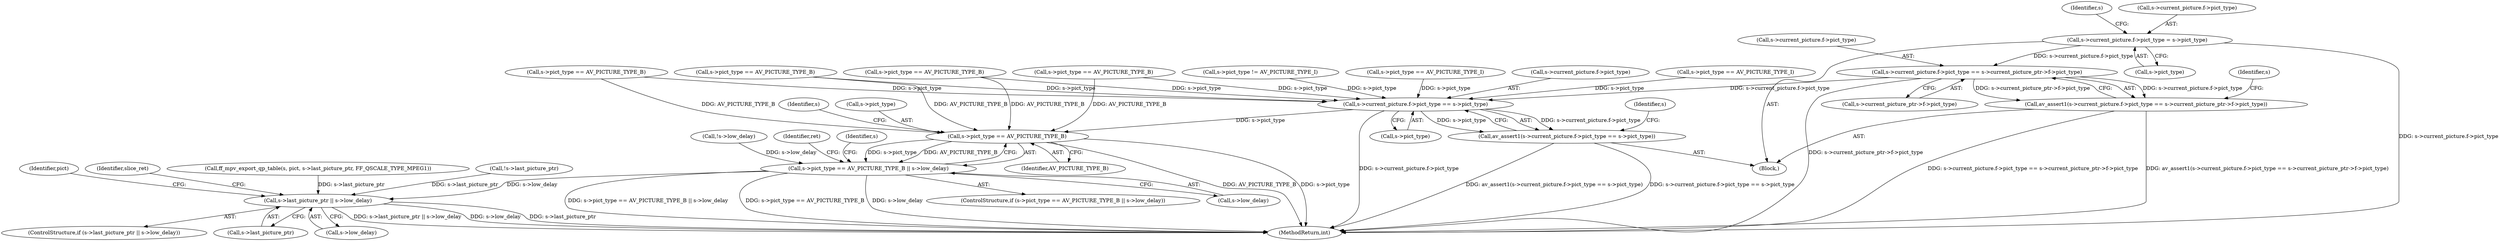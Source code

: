 digraph "0_FFmpeg_bd27a9364ca274ca97f1df6d984e88a0700fb235_0@pointer" {
"1000778" [label="(Call,s->current_picture.f->pict_type = s->pict_type)"];
"1001234" [label="(Call,s->current_picture.f->pict_type == s->current_picture_ptr->f->pict_type)"];
"1001233" [label="(Call,av_assert1(s->current_picture.f->pict_type == s->current_picture_ptr->f->pict_type))"];
"1001250" [label="(Call,s->current_picture.f->pict_type == s->pict_type)"];
"1001249" [label="(Call,av_assert1(s->current_picture.f->pict_type == s->pict_type))"];
"1001263" [label="(Call,s->pict_type == AV_PICTURE_TYPE_B)"];
"1001262" [label="(Call,s->pict_type == AV_PICTURE_TYPE_B || s->low_delay)"];
"1001333" [label="(Call,s->last_picture_ptr || s->low_delay)"];
"1001235" [label="(Call,s->current_picture.f->pict_type)"];
"1001275" [label="(Identifier,ret)"];
"1001254" [label="(Identifier,s)"];
"1001233" [label="(Call,av_assert1(s->current_picture.f->pict_type == s->current_picture_ptr->f->pict_type))"];
"1000841" [label="(Call,s->pict_type != AV_PICTURE_TYPE_I)"];
"1001262" [label="(Call,s->pict_type == AV_PICTURE_TYPE_B || s->low_delay)"];
"1000793" [label="(Identifier,s)"];
"1001149" [label="(Call,s->pict_type == AV_PICTURE_TYPE_I)"];
"1001302" [label="(Identifier,s)"];
"1000809" [label="(Call,s->pict_type == AV_PICTURE_TYPE_B)"];
"1001332" [label="(ControlStructure,if (s->last_picture_ptr || s->low_delay))"];
"1001265" [label="(Identifier,s)"];
"1001325" [label="(Call,ff_mpv_export_qp_table(s, pict, s->last_picture_ptr, FF_QSCALE_TYPE_MPEG1))"];
"1001249" [label="(Call,av_assert1(s->current_picture.f->pict_type == s->pict_type))"];
"1001258" [label="(Call,s->pict_type)"];
"1000778" [label="(Call,s->current_picture.f->pict_type = s->pict_type)"];
"1000861" [label="(Call,s->pict_type == AV_PICTURE_TYPE_B)"];
"1000804" [label="(Call,!s->last_picture_ptr)"];
"1001250" [label="(Call,s->current_picture.f->pict_type == s->pict_type)"];
"1000646" [label="(Call,!s->low_delay)"];
"1001334" [label="(Call,s->last_picture_ptr)"];
"1001268" [label="(Call,s->low_delay)"];
"1001333" [label="(Call,s->last_picture_ptr || s->low_delay)"];
"1001269" [label="(Identifier,s)"];
"1000115" [label="(Block,)"];
"1001263" [label="(Call,s->pict_type == AV_PICTURE_TYPE_B)"];
"1001474" [label="(MethodReturn,int)"];
"1000779" [label="(Call,s->current_picture.f->pict_type)"];
"1001267" [label="(Identifier,AV_PICTURE_TYPE_B)"];
"1001242" [label="(Call,s->current_picture_ptr->f->pict_type)"];
"1001234" [label="(Call,s->current_picture.f->pict_type == s->current_picture_ptr->f->pict_type)"];
"1001251" [label="(Call,s->current_picture.f->pict_type)"];
"1001337" [label="(Call,s->low_delay)"];
"1001264" [label="(Call,s->pict_type)"];
"1000882" [label="(Call,s->pict_type == AV_PICTURE_TYPE_B)"];
"1001345" [label="(Identifier,pict)"];
"1000797" [label="(Call,s->pict_type == AV_PICTURE_TYPE_I)"];
"1000786" [label="(Call,s->pict_type)"];
"1001261" [label="(ControlStructure,if (s->pict_type == AV_PICTURE_TYPE_B || s->low_delay))"];
"1000829" [label="(Call,s->pict_type == AV_PICTURE_TYPE_B)"];
"1001460" [label="(Identifier,slice_ret)"];
"1000778" -> "1000115"  [label="AST: "];
"1000778" -> "1000786"  [label="CFG: "];
"1000779" -> "1000778"  [label="AST: "];
"1000786" -> "1000778"  [label="AST: "];
"1000793" -> "1000778"  [label="CFG: "];
"1000778" -> "1001474"  [label="DDG: s->current_picture.f->pict_type"];
"1000778" -> "1001234"  [label="DDG: s->current_picture.f->pict_type"];
"1001234" -> "1001233"  [label="AST: "];
"1001234" -> "1001242"  [label="CFG: "];
"1001235" -> "1001234"  [label="AST: "];
"1001242" -> "1001234"  [label="AST: "];
"1001233" -> "1001234"  [label="CFG: "];
"1001234" -> "1001474"  [label="DDG: s->current_picture_ptr->f->pict_type"];
"1001234" -> "1001233"  [label="DDG: s->current_picture.f->pict_type"];
"1001234" -> "1001233"  [label="DDG: s->current_picture_ptr->f->pict_type"];
"1001234" -> "1001250"  [label="DDG: s->current_picture.f->pict_type"];
"1001233" -> "1000115"  [label="AST: "];
"1001254" -> "1001233"  [label="CFG: "];
"1001233" -> "1001474"  [label="DDG: av_assert1(s->current_picture.f->pict_type == s->current_picture_ptr->f->pict_type)"];
"1001233" -> "1001474"  [label="DDG: s->current_picture.f->pict_type == s->current_picture_ptr->f->pict_type"];
"1001250" -> "1001249"  [label="AST: "];
"1001250" -> "1001258"  [label="CFG: "];
"1001251" -> "1001250"  [label="AST: "];
"1001258" -> "1001250"  [label="AST: "];
"1001249" -> "1001250"  [label="CFG: "];
"1001250" -> "1001474"  [label="DDG: s->current_picture.f->pict_type"];
"1001250" -> "1001249"  [label="DDG: s->current_picture.f->pict_type"];
"1001250" -> "1001249"  [label="DDG: s->pict_type"];
"1000809" -> "1001250"  [label="DDG: s->pict_type"];
"1000882" -> "1001250"  [label="DDG: s->pict_type"];
"1000829" -> "1001250"  [label="DDG: s->pict_type"];
"1001149" -> "1001250"  [label="DDG: s->pict_type"];
"1000841" -> "1001250"  [label="DDG: s->pict_type"];
"1000797" -> "1001250"  [label="DDG: s->pict_type"];
"1000861" -> "1001250"  [label="DDG: s->pict_type"];
"1001250" -> "1001263"  [label="DDG: s->pict_type"];
"1001249" -> "1000115"  [label="AST: "];
"1001265" -> "1001249"  [label="CFG: "];
"1001249" -> "1001474"  [label="DDG: s->current_picture.f->pict_type == s->pict_type"];
"1001249" -> "1001474"  [label="DDG: av_assert1(s->current_picture.f->pict_type == s->pict_type)"];
"1001263" -> "1001262"  [label="AST: "];
"1001263" -> "1001267"  [label="CFG: "];
"1001264" -> "1001263"  [label="AST: "];
"1001267" -> "1001263"  [label="AST: "];
"1001269" -> "1001263"  [label="CFG: "];
"1001262" -> "1001263"  [label="CFG: "];
"1001263" -> "1001474"  [label="DDG: AV_PICTURE_TYPE_B"];
"1001263" -> "1001474"  [label="DDG: s->pict_type"];
"1001263" -> "1001262"  [label="DDG: s->pict_type"];
"1001263" -> "1001262"  [label="DDG: AV_PICTURE_TYPE_B"];
"1000861" -> "1001263"  [label="DDG: AV_PICTURE_TYPE_B"];
"1000882" -> "1001263"  [label="DDG: AV_PICTURE_TYPE_B"];
"1000829" -> "1001263"  [label="DDG: AV_PICTURE_TYPE_B"];
"1000809" -> "1001263"  [label="DDG: AV_PICTURE_TYPE_B"];
"1001262" -> "1001261"  [label="AST: "];
"1001262" -> "1001268"  [label="CFG: "];
"1001268" -> "1001262"  [label="AST: "];
"1001275" -> "1001262"  [label="CFG: "];
"1001302" -> "1001262"  [label="CFG: "];
"1001262" -> "1001474"  [label="DDG: s->low_delay"];
"1001262" -> "1001474"  [label="DDG: s->pict_type == AV_PICTURE_TYPE_B || s->low_delay"];
"1001262" -> "1001474"  [label="DDG: s->pict_type == AV_PICTURE_TYPE_B"];
"1000646" -> "1001262"  [label="DDG: s->low_delay"];
"1001262" -> "1001333"  [label="DDG: s->low_delay"];
"1001333" -> "1001332"  [label="AST: "];
"1001333" -> "1001334"  [label="CFG: "];
"1001333" -> "1001337"  [label="CFG: "];
"1001334" -> "1001333"  [label="AST: "];
"1001337" -> "1001333"  [label="AST: "];
"1001345" -> "1001333"  [label="CFG: "];
"1001460" -> "1001333"  [label="CFG: "];
"1001333" -> "1001474"  [label="DDG: s->last_picture_ptr || s->low_delay"];
"1001333" -> "1001474"  [label="DDG: s->low_delay"];
"1001333" -> "1001474"  [label="DDG: s->last_picture_ptr"];
"1000804" -> "1001333"  [label="DDG: s->last_picture_ptr"];
"1001325" -> "1001333"  [label="DDG: s->last_picture_ptr"];
}
